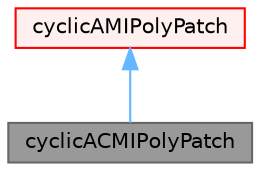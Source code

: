 digraph "cyclicACMIPolyPatch"
{
 // LATEX_PDF_SIZE
  bgcolor="transparent";
  edge [fontname=Helvetica,fontsize=10,labelfontname=Helvetica,labelfontsize=10];
  node [fontname=Helvetica,fontsize=10,shape=box,height=0.2,width=0.4];
  Node1 [id="Node000001",label="cyclicACMIPolyPatch",height=0.2,width=0.4,color="gray40", fillcolor="grey60", style="filled", fontcolor="black",tooltip="Cyclic patch for Arbitrarily Coupled Mesh Interface (ACMI)."];
  Node2 -> Node1 [id="edge1_Node000001_Node000002",dir="back",color="steelblue1",style="solid",tooltip=" "];
  Node2 [id="Node000002",label="cyclicAMIPolyPatch",height=0.2,width=0.4,color="red", fillcolor="#FFF0F0", style="filled",URL="$classFoam_1_1cyclicAMIPolyPatch.html",tooltip="Cyclic patch for Arbitrary Mesh Interface (AMI)"];
}

